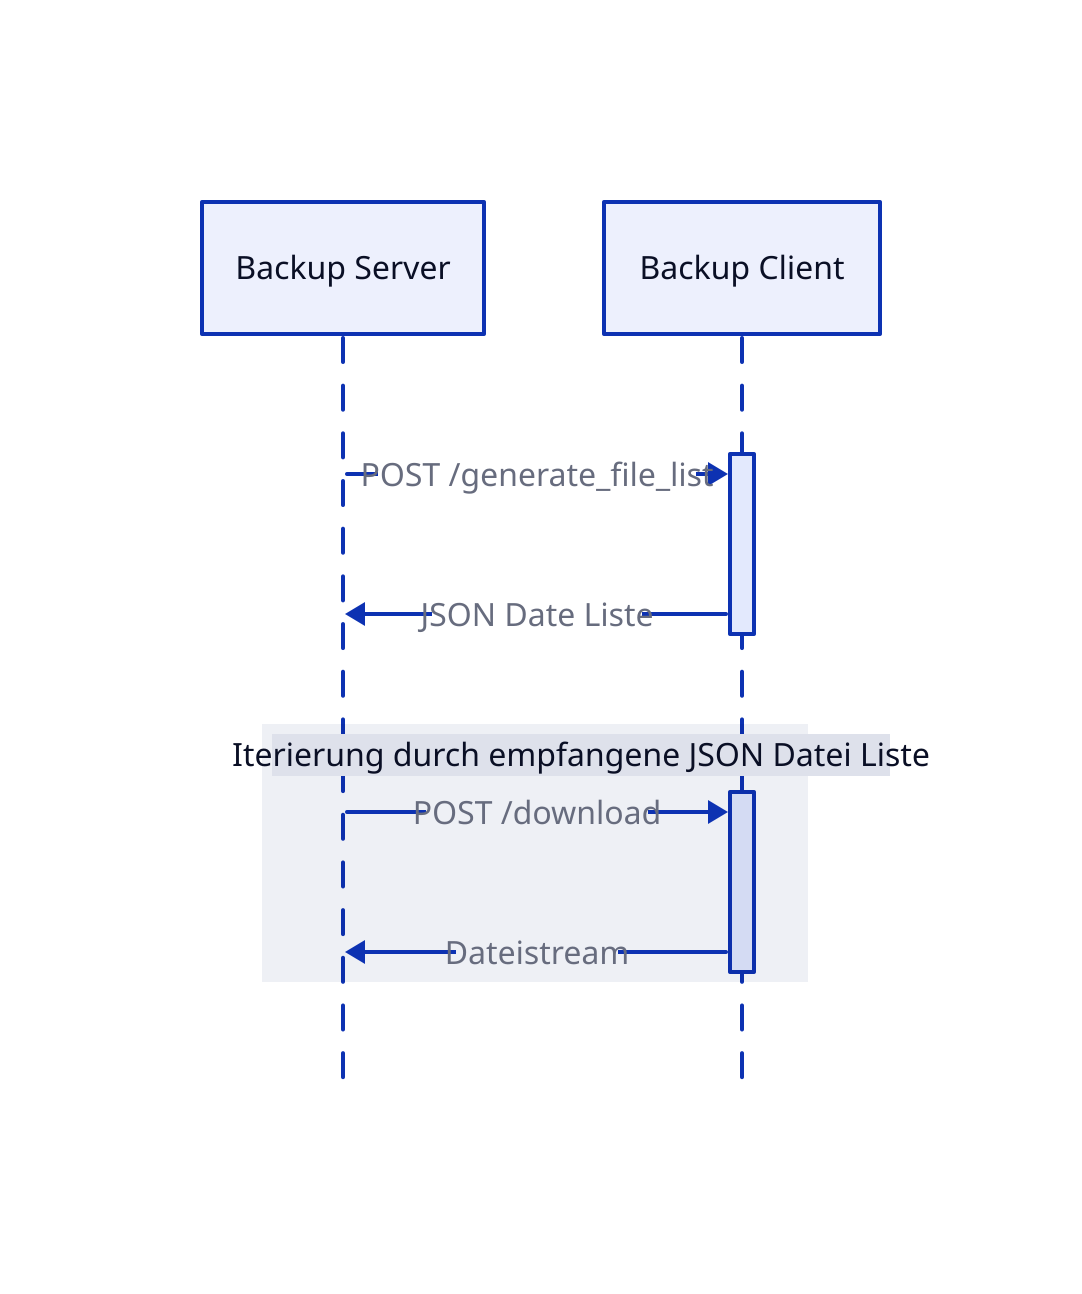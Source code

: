# compile:
# d2 --font-regular=C:\Windows\Fonts\times.ttf --font-bold=C:\Windows\Fonts\timesbd.ttf --font-italic=C:\Windows\Fonts\timesi.ttf -t 1 -w .\sequence-diagram-prototype.d2 .\sequence-diagram-prototype.png

shape: sequence_diagram


bs: Backup Server
bc: Backup Client
bc.generate_filelist: Aufbereitung einer Datei-/Verzeichnisliste die zu sichern ist.
bs -> bc.generate_filelist: POST /generate_file_list
bc.generate_filelist -> bs: JSON Date Liste

Iterierung durch empfangene JSON Datei Liste: {
    bs -> bc.download: POST /download
    bc.download -> bs: Dateistream
}
